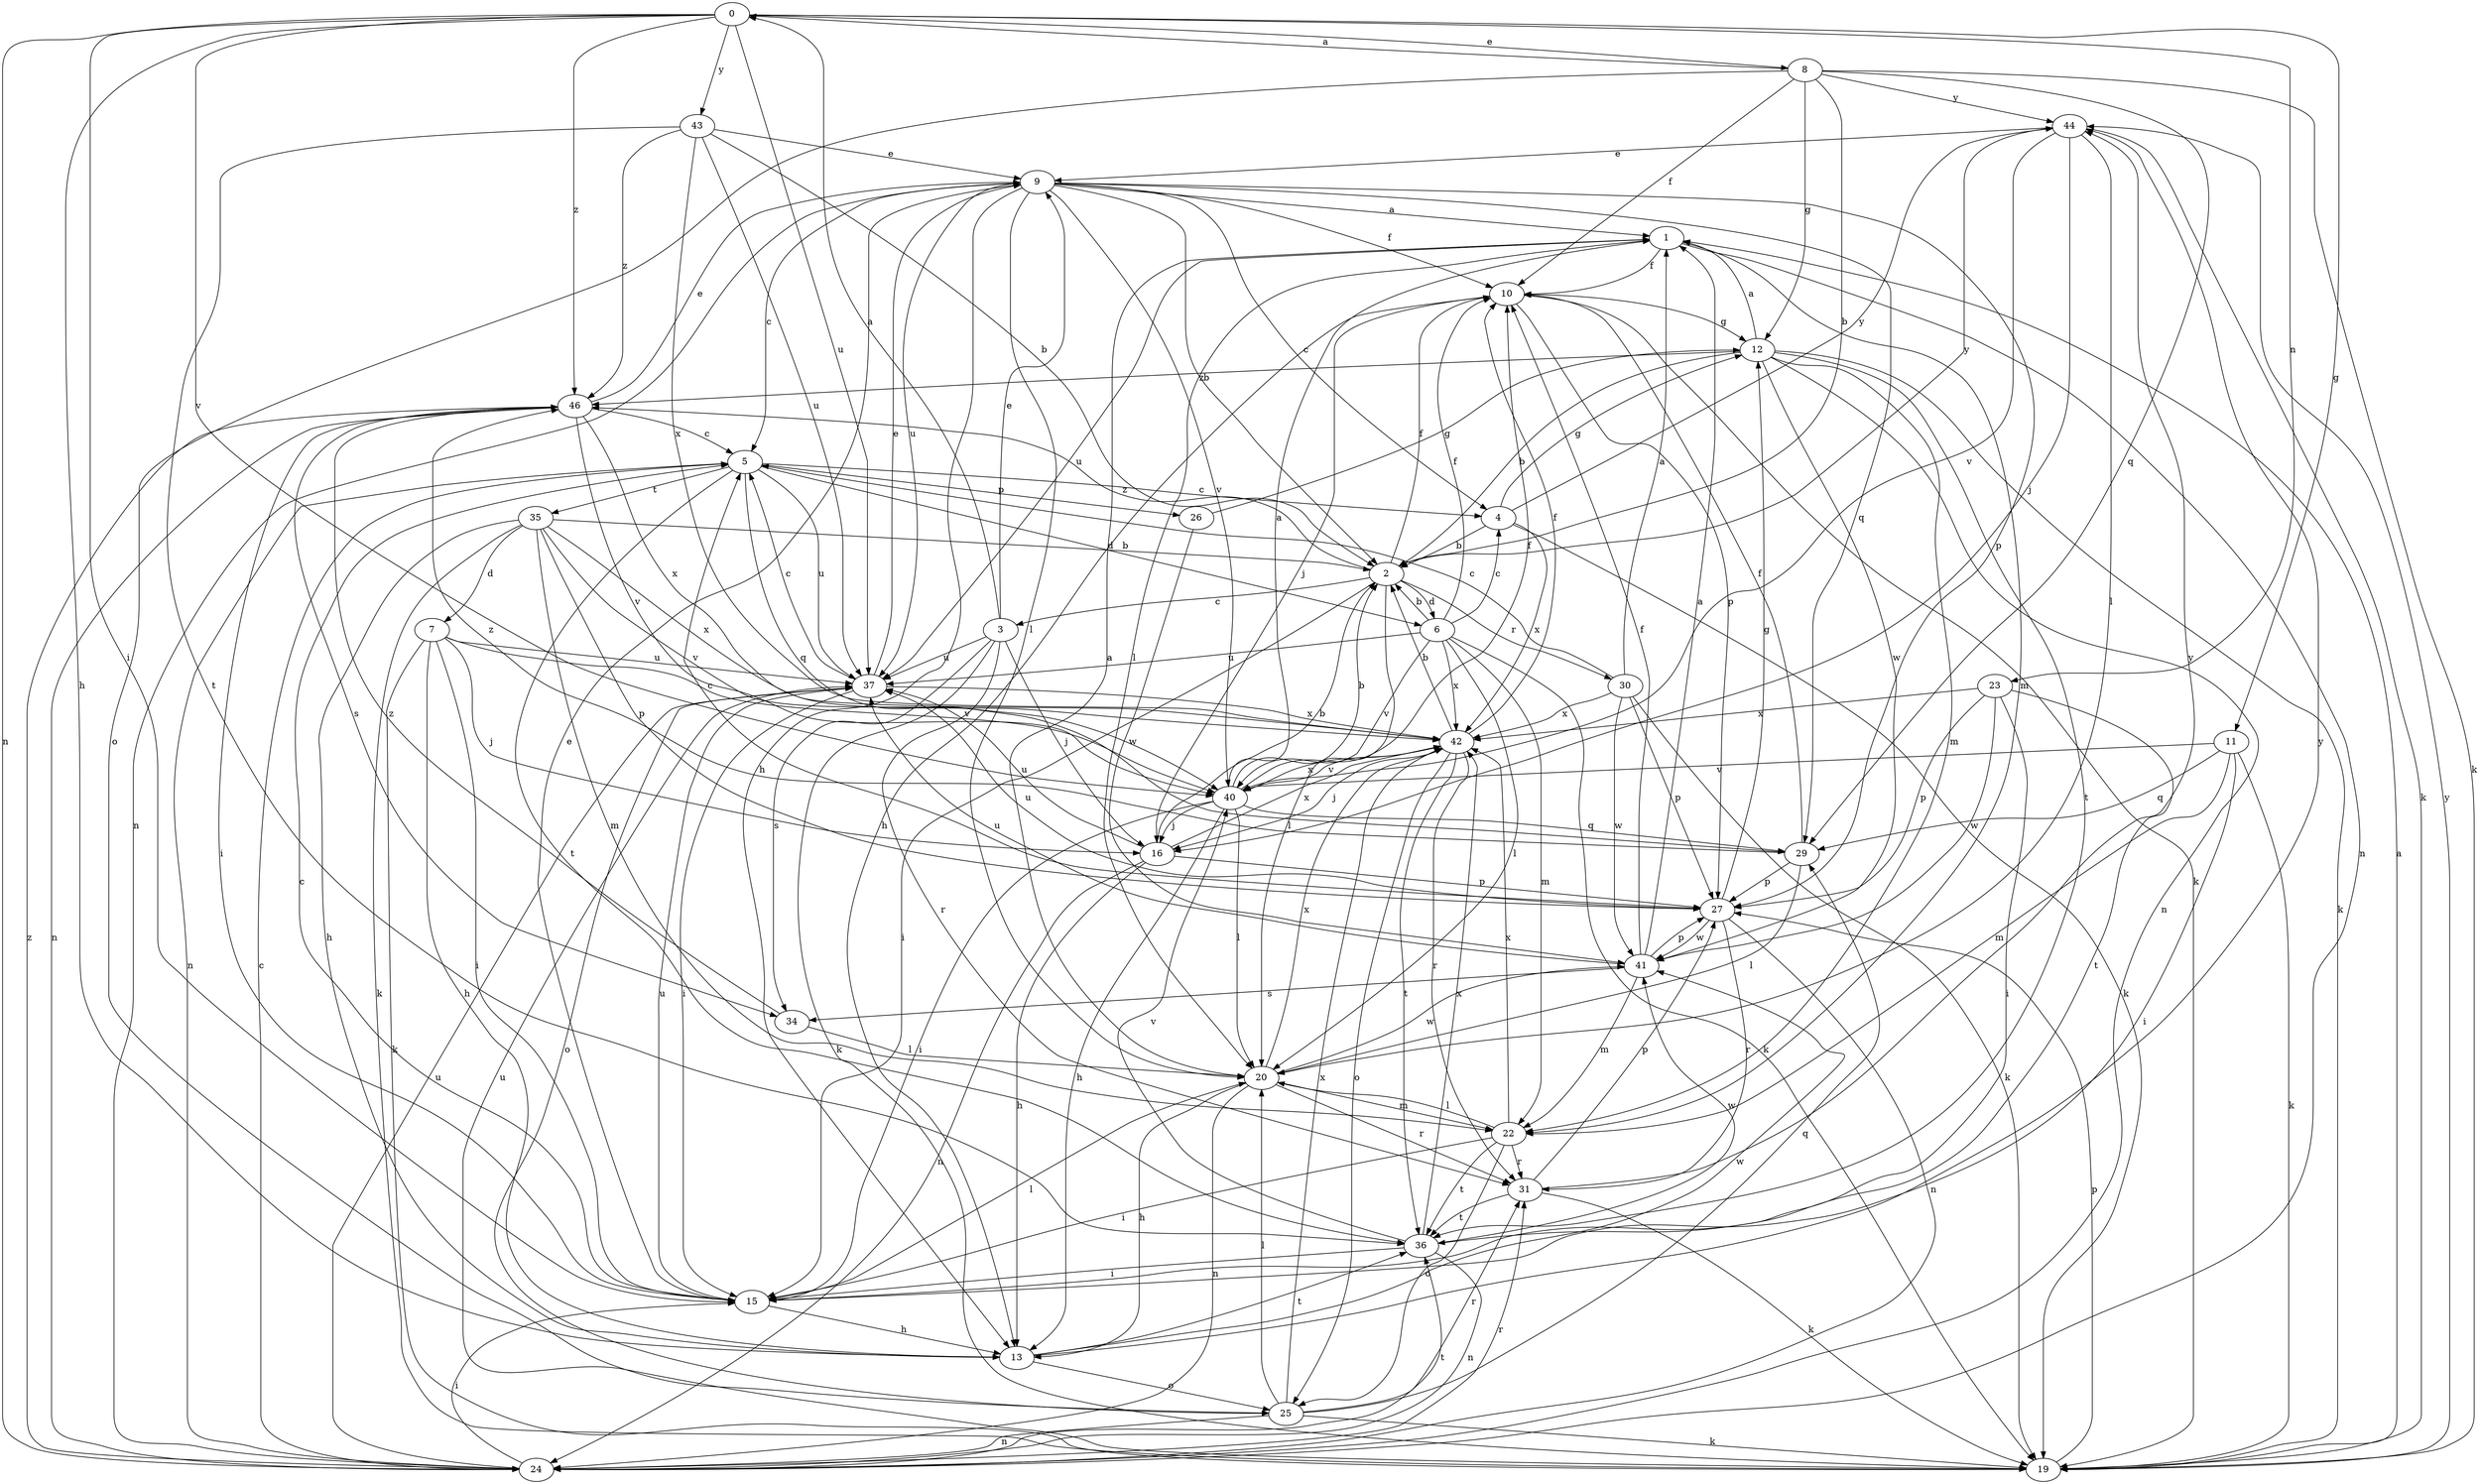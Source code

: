 strict digraph  {
0;
1;
2;
3;
4;
5;
6;
7;
8;
9;
10;
11;
12;
13;
15;
16;
19;
20;
22;
23;
24;
25;
26;
27;
29;
30;
31;
34;
35;
36;
37;
40;
41;
42;
43;
44;
46;
0 -> 8  [label=e];
0 -> 11  [label=g];
0 -> 13  [label=h];
0 -> 15  [label=i];
0 -> 23  [label=n];
0 -> 24  [label=n];
0 -> 37  [label=u];
0 -> 40  [label=v];
0 -> 43  [label=y];
0 -> 46  [label=z];
1 -> 10  [label=f];
1 -> 20  [label=l];
1 -> 22  [label=m];
1 -> 24  [label=n];
1 -> 37  [label=u];
2 -> 3  [label=c];
2 -> 6  [label=d];
2 -> 10  [label=f];
2 -> 15  [label=i];
2 -> 20  [label=l];
2 -> 30  [label=r];
2 -> 44  [label=y];
2 -> 46  [label=z];
3 -> 0  [label=a];
3 -> 9  [label=e];
3 -> 16  [label=j];
3 -> 19  [label=k];
3 -> 31  [label=r];
3 -> 34  [label=s];
3 -> 37  [label=u];
4 -> 2  [label=b];
4 -> 12  [label=g];
4 -> 19  [label=k];
4 -> 42  [label=x];
4 -> 44  [label=y];
5 -> 4  [label=c];
5 -> 6  [label=d];
5 -> 24  [label=n];
5 -> 26  [label=p];
5 -> 29  [label=q];
5 -> 35  [label=t];
5 -> 36  [label=t];
5 -> 37  [label=u];
6 -> 2  [label=b];
6 -> 4  [label=c];
6 -> 10  [label=f];
6 -> 19  [label=k];
6 -> 20  [label=l];
6 -> 22  [label=m];
6 -> 37  [label=u];
6 -> 40  [label=v];
6 -> 42  [label=x];
7 -> 13  [label=h];
7 -> 15  [label=i];
7 -> 16  [label=j];
7 -> 19  [label=k];
7 -> 37  [label=u];
7 -> 40  [label=v];
8 -> 0  [label=a];
8 -> 2  [label=b];
8 -> 10  [label=f];
8 -> 12  [label=g];
8 -> 19  [label=k];
8 -> 25  [label=o];
8 -> 29  [label=q];
8 -> 44  [label=y];
9 -> 1  [label=a];
9 -> 2  [label=b];
9 -> 4  [label=c];
9 -> 5  [label=c];
9 -> 10  [label=f];
9 -> 13  [label=h];
9 -> 20  [label=l];
9 -> 24  [label=n];
9 -> 27  [label=p];
9 -> 29  [label=q];
9 -> 37  [label=u];
9 -> 40  [label=v];
10 -> 12  [label=g];
10 -> 13  [label=h];
10 -> 16  [label=j];
10 -> 19  [label=k];
10 -> 27  [label=p];
11 -> 15  [label=i];
11 -> 19  [label=k];
11 -> 22  [label=m];
11 -> 29  [label=q];
11 -> 40  [label=v];
12 -> 1  [label=a];
12 -> 2  [label=b];
12 -> 19  [label=k];
12 -> 22  [label=m];
12 -> 24  [label=n];
12 -> 36  [label=t];
12 -> 41  [label=w];
12 -> 46  [label=z];
13 -> 25  [label=o];
13 -> 36  [label=t];
13 -> 41  [label=w];
13 -> 44  [label=y];
15 -> 5  [label=c];
15 -> 9  [label=e];
15 -> 13  [label=h];
15 -> 20  [label=l];
15 -> 37  [label=u];
16 -> 2  [label=b];
16 -> 13  [label=h];
16 -> 24  [label=n];
16 -> 27  [label=p];
16 -> 37  [label=u];
16 -> 42  [label=x];
19 -> 1  [label=a];
19 -> 27  [label=p];
19 -> 37  [label=u];
19 -> 44  [label=y];
20 -> 1  [label=a];
20 -> 13  [label=h];
20 -> 22  [label=m];
20 -> 24  [label=n];
20 -> 31  [label=r];
20 -> 41  [label=w];
20 -> 42  [label=x];
22 -> 15  [label=i];
22 -> 20  [label=l];
22 -> 25  [label=o];
22 -> 31  [label=r];
22 -> 36  [label=t];
22 -> 42  [label=x];
23 -> 15  [label=i];
23 -> 27  [label=p];
23 -> 36  [label=t];
23 -> 41  [label=w];
23 -> 42  [label=x];
24 -> 5  [label=c];
24 -> 15  [label=i];
24 -> 31  [label=r];
24 -> 36  [label=t];
24 -> 37  [label=u];
24 -> 46  [label=z];
25 -> 19  [label=k];
25 -> 20  [label=l];
25 -> 24  [label=n];
25 -> 29  [label=q];
25 -> 31  [label=r];
25 -> 42  [label=x];
26 -> 12  [label=g];
26 -> 41  [label=w];
27 -> 5  [label=c];
27 -> 12  [label=g];
27 -> 24  [label=n];
27 -> 31  [label=r];
27 -> 37  [label=u];
27 -> 41  [label=w];
29 -> 10  [label=f];
29 -> 20  [label=l];
29 -> 27  [label=p];
29 -> 46  [label=z];
30 -> 1  [label=a];
30 -> 5  [label=c];
30 -> 19  [label=k];
30 -> 27  [label=p];
30 -> 41  [label=w];
30 -> 42  [label=x];
31 -> 19  [label=k];
31 -> 27  [label=p];
31 -> 36  [label=t];
31 -> 44  [label=y];
34 -> 20  [label=l];
34 -> 46  [label=z];
35 -> 2  [label=b];
35 -> 7  [label=d];
35 -> 13  [label=h];
35 -> 19  [label=k];
35 -> 22  [label=m];
35 -> 27  [label=p];
35 -> 40  [label=v];
35 -> 42  [label=x];
36 -> 15  [label=i];
36 -> 24  [label=n];
36 -> 40  [label=v];
36 -> 41  [label=w];
36 -> 42  [label=x];
37 -> 5  [label=c];
37 -> 9  [label=e];
37 -> 15  [label=i];
37 -> 25  [label=o];
37 -> 42  [label=x];
40 -> 1  [label=a];
40 -> 2  [label=b];
40 -> 10  [label=f];
40 -> 13  [label=h];
40 -> 15  [label=i];
40 -> 16  [label=j];
40 -> 20  [label=l];
40 -> 29  [label=q];
40 -> 42  [label=x];
41 -> 1  [label=a];
41 -> 10  [label=f];
41 -> 22  [label=m];
41 -> 27  [label=p];
41 -> 34  [label=s];
41 -> 37  [label=u];
42 -> 2  [label=b];
42 -> 10  [label=f];
42 -> 16  [label=j];
42 -> 25  [label=o];
42 -> 31  [label=r];
42 -> 36  [label=t];
42 -> 40  [label=v];
43 -> 2  [label=b];
43 -> 9  [label=e];
43 -> 36  [label=t];
43 -> 37  [label=u];
43 -> 42  [label=x];
43 -> 46  [label=z];
44 -> 9  [label=e];
44 -> 16  [label=j];
44 -> 19  [label=k];
44 -> 20  [label=l];
44 -> 40  [label=v];
46 -> 5  [label=c];
46 -> 9  [label=e];
46 -> 15  [label=i];
46 -> 24  [label=n];
46 -> 34  [label=s];
46 -> 40  [label=v];
46 -> 42  [label=x];
}
